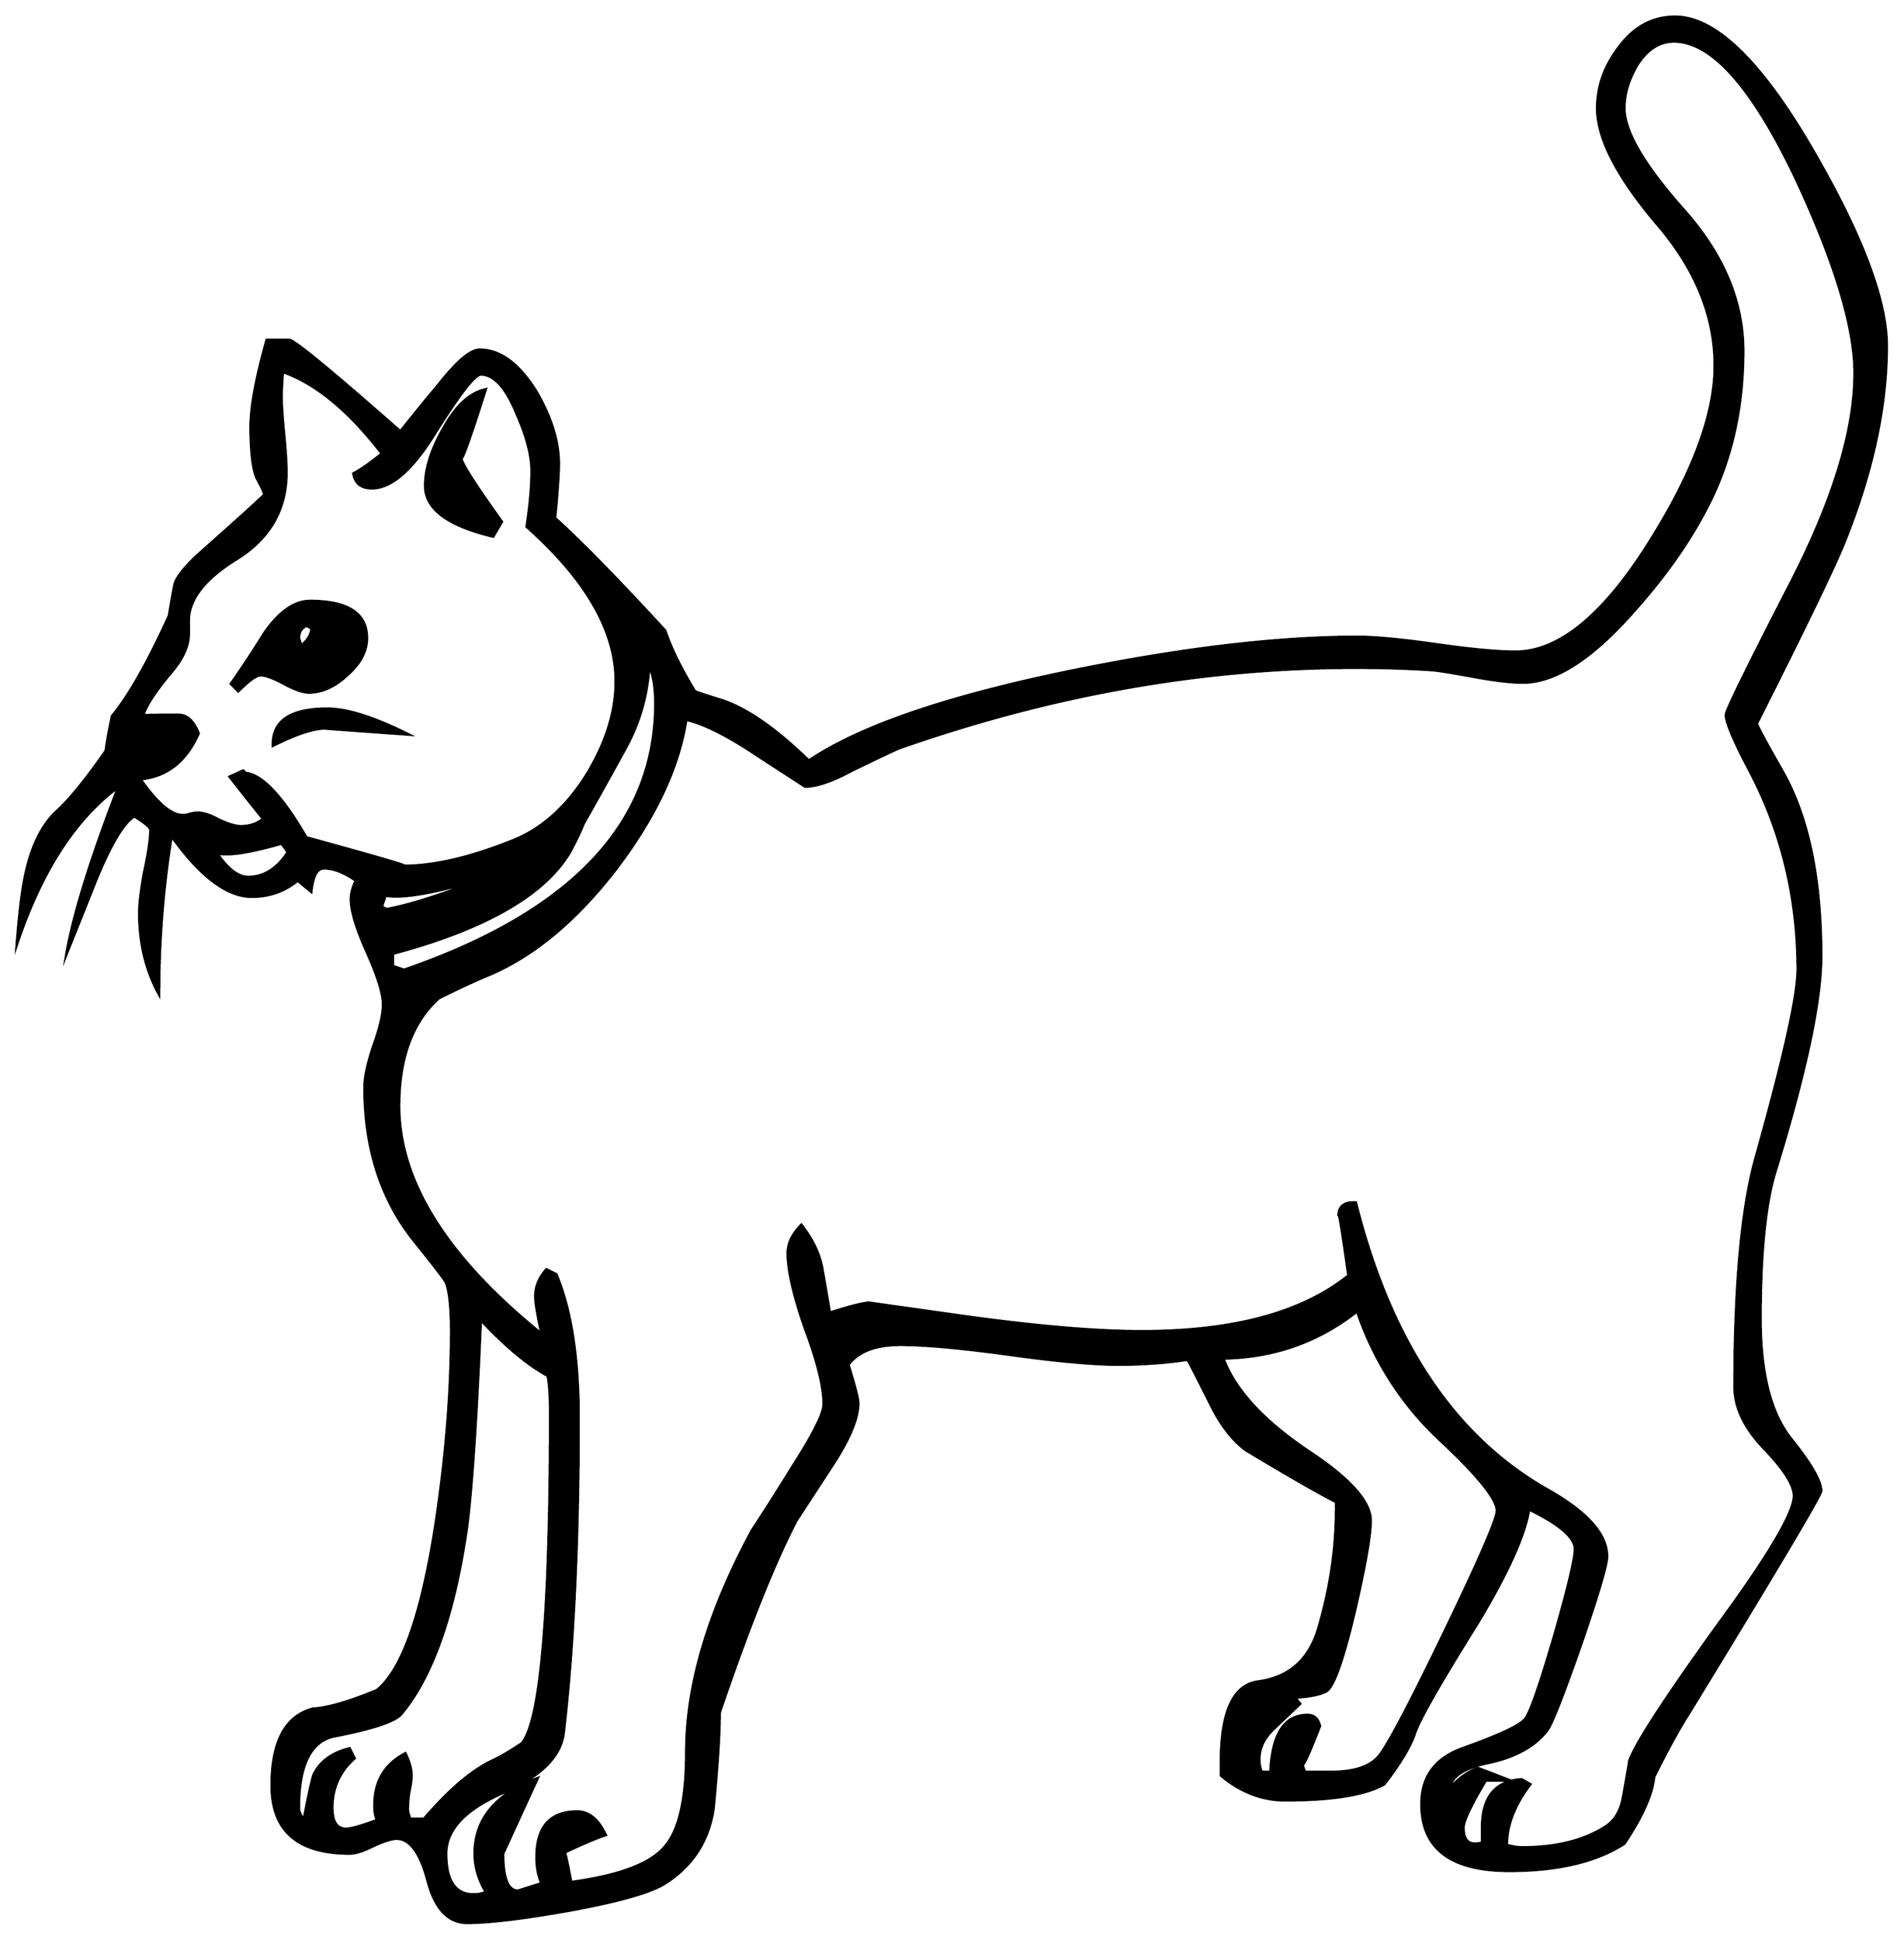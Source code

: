 


\begin{tikzpicture}[y=0.80pt, x=0.80pt, yscale=-1.0, xscale=1.0, inner sep=0pt, outer sep=0pt]
\begin{scope}[shift={(100.0,1819.0)},nonzero rule]
  \path[draw=.,fill=.,line width=1.600pt] (1593.0,-1199.0) ..
    controls (1593.0,-1150.333) and (1581.667,-1097.667) ..
    (1559.0,-1041.0) .. controls (1551.0,-1021.0) and
    (1527.333,-972.0) .. (1488.0,-894.0) .. controls
    (1488.667,-891.333) and (1495.667,-878.333) .. (1509.0,-855.0) ..
    controls (1529.667,-818.333) and (1540.0,-768.667) ..
    (1540.0,-706.0) .. controls (1540.0,-670.0) and
    (1527.667,-612.0) .. (1503.0,-532.0) .. controls
    (1495.0,-506.0) and (1491.0,-466.333) .. (1491.0,-413.0) ..
    controls (1491.0,-369.667) and (1499.0,-337.667) ..
    (1515.0,-317.0) .. controls (1531.667,-296.333) and
    (1540.0,-282.0) .. (1540.0,-274.0) .. controls
    (1540.0,-270.667) and (1504.333,-210.667) .. (1433.0,-94.0) ..
    controls (1425.667,-82.667) and (1416.333,-65.667) .. (1405.0,-43.0)
    .. controls (1403.667,-29.0) and (1395.667,-11.0) ..
    (1381.0,11.0) .. controls (1358.333,25.667) and (1327.333,33.0) ..
    (1288.0,33.0) .. controls (1240.667,33.0) and (1217.0,15.0) ..
    (1217.0,-21.0) .. controls (1217.0,-43.0) and (1228.0,-58.0)
    .. (1250.0,-66.0) .. controls (1280.0,-76.667) and
    (1297.0,-84.667) .. (1301.0,-90.0) .. controls (1305.0,-95.333)
    and (1312.667,-117.333) .. (1324.0,-156.0) .. controls
    (1335.333,-195.333) and (1341.0,-219.0) .. (1341.0,-227.0) ..
    controls (1341.0,-236.333) and (1328.667,-247.0) ..
    (1304.0,-259.0) .. controls (1300.667,-238.333) and
    (1287.0,-208.0) .. (1263.0,-168.0) .. controls
    (1233.0,-120.0) and (1216.0,-90.333) .. (1212.0,-79.0) ..
    controls (1208.667,-68.333) and (1200.333,-54.333) .. (1187.0,-37.0)
    .. controls (1171.667,-28.333) and (1145.0,-24.0) ..
    (1107.0,-24.0) .. controls (1088.333,-24.0) and (1071.0,-30.667)
    .. (1055.0,-44.0) -- (1055.0,-55.0) .. controls
    (1055.0,-95.667) and (1065.0,-117.333) .. (1085.0,-120.0) ..
    controls (1110.333,-123.333) and (1126.667,-138.0) ..
    (1134.0,-164.0) .. controls (1143.333,-196.0) and
    (1148.0,-227.667) .. (1148.0,-259.0) -- (1148.0,-265.0) ..
    controls (1131.333,-273.667) and (1107.0,-287.667) ..
    (1075.0,-307.0) .. controls (1065.0,-314.333) and
    (1056.0,-325.667) .. (1048.0,-341.0) .. controls
    (1035.333,-366.333) and (1028.667,-379.333) .. (1028.0,-380.0) ..
    controls (1010.667,-377.333) and (992.0,-376.0) ..
    (972.0,-376.0) .. controls (952.0,-376.0) and (922.667,-378.667)
    .. (884.0,-384.0) .. controls (845.333,-389.333) and
    (816.0,-392.0) .. (796.0,-392.0) .. controls (776.0,-392.0)
    and (762.0,-386.667) .. (754.0,-376.0) .. controls
    (759.333,-358.667) and (762.0,-348.333) .. (762.0,-345.0) ..
    controls (762.0,-333.0) and (755.333,-316.667) .. (742.0,-296.0)
    .. controls (732.0,-280.667) and (722.0,-265.333) ..
    (712.0,-250.0) .. controls (694.0,-215.333) and (673.333,-163.667)
    .. (650.0,-95.0) .. controls (650.0,-77.667) and (648.333,-51.667)
    .. (645.0,-17.0) .. controls (641.0,9.0) and (628.0,29.0) ..
    (606.0,43.0) .. controls (594.667,50.333) and (569.0,57.667) ..
    (529.0,65.0) .. controls (491.667,71.667) and (464.0,75.0) ..
    (446.0,75.0) .. controls (430.667,75.0) and (420.0,63.667) ..
    (414.0,41.0) .. controls (408.0,18.333) and (399.667,7.0) ..
    (389.0,7.0) .. controls (385.0,7.0) and (378.667,9.0) ..
    (370.0,13.0) .. controls (362.0,17.0) and (355.667,19.0) ..
    (351.0,19.0) .. controls (309.0,19.0) and (288.0,0.667) ..
    (288.0,-36.0) .. controls (288.0,-71.333) and (299.0,-92.0) ..
    (321.0,-98.0) .. controls (333.0,-98.667) and (350.333,-103.667)
    .. (373.0,-113.0) .. controls (393.667,-129.667) and
    (409.667,-175.667) .. (421.0,-251.0) .. controls (429.0,-305.0)
    and (433.0,-355.667) .. (433.0,-403.0) .. controls
    (433.0,-421.667) and (431.667,-434.667) .. (429.0,-442.0) ..
    controls (428.333,-444.0) and (419.667,-455.333) .. (403.0,-476.0)
    .. controls (376.333,-509.333) and (363.0,-550.667) ..
    (363.0,-600.0) .. controls (363.0,-608.0) and (365.333,-619.0)
    .. (370.0,-633.0) .. controls (375.333,-647.667) and
    (378.0,-659.0) .. (378.0,-667.0) .. controls (378.0,-675.667)
    and (373.667,-689.667) .. (365.0,-709.0) .. controls
    (356.333,-728.333) and (352.0,-742.667) .. (352.0,-752.0) ..
    controls (352.0,-756.667) and (353.333,-761.667) .. (356.0,-767.0)
    .. controls (346.667,-773.667) and (338.0,-777.0) ..
    (330.0,-777.0) .. controls (324.667,-777.0) and (321.333,-770.667)
    .. (320.0,-758.0) -- (309.0,-767.0) .. controls
    (298.333,-758.333) and (286.0,-754.0) .. (272.0,-754.0) ..
    controls (252.0,-754.0) and (230.333,-770.333) .. (207.0,-803.0)
    -- (207.0,-802.0) .. controls (200.333,-760.667) and
    (197.0,-718.333) .. (197.0,-675.0) .. controls (186.333,-694.333)
    and (181.0,-716.333) .. (181.0,-741.0) .. controls
    (181.0,-748.333) and (182.333,-759.333) .. (185.0,-774.0) ..
    controls (188.333,-789.333) and (190.0,-800.667) .. (190.0,-808.0)
    .. controls (190.0,-810.0) and (185.667,-813.667) ..
    (177.0,-819.0) .. controls (168.333,-813.667) and (158.0,-796.333)
    .. (146.0,-767.0) .. controls (138.0,-747.0) and
    (130.0,-727.0) .. (122.0,-707.0) .. controls (127.333,-738.333)
    and (141.0,-782.667) .. (163.0,-840.0) -- (162.0,-841.0) ..
    controls (128.0,-815.0) and (101.333,-773.0) .. (82.0,-715.0)
    .. controls (84.0,-741.0) and (86.333,-760.0) .. (89.0,-772.0)
    .. controls (93.667,-794.0) and (101.667,-810.667) ..
    (113.0,-822.0) .. controls (123.667,-831.333) and (137.333,-848.0)
    .. (154.0,-872.0) .. controls (154.667,-878.0) and
    (156.333,-887.333) .. (159.0,-900.0) .. controls (172.333,-916.0)
    and (187.667,-943.0) .. (205.0,-981.0) .. controls
    (207.667,-997.0) and (209.333,-1006.0) .. (210.0,-1008.0) ..
    controls (212.667,-1014.0) and (218.667,-1021.333) ..
    (228.0,-1030.0) .. controls (264.0,-1062.0) and
    (282.0,-1078.333) .. (282.0,-1079.0) .. controls
    (282.0,-1080.333) and (280.0,-1084.667) .. (276.0,-1092.0) ..
    controls (272.667,-1099.333) and (271.0,-1113.333) ..
    (271.0,-1134.0) .. controls (271.0,-1150.0) and
    (275.333,-1173.333) .. (284.0,-1204.0) -- (302.0,-1204.0) ..
    controls (306.0,-1204.0) and (336.0,-1179.333) ..
    (392.0,-1130.0) .. controls (402.0,-1142.667) and
    (412.333,-1155.333) .. (423.0,-1168.0) .. controls
    (437.667,-1186.667) and (448.667,-1196.0) .. (456.0,-1196.0) ..
    controls (472.667,-1196.0) and (488.0,-1184.667) ..
    (502.0,-1162.0) .. controls (514.0,-1141.333) and
    (520.0,-1122.0) .. (520.0,-1104.0) .. controls
    (520.0,-1095.333) and (519.0,-1080.667) .. (517.0,-1060.0) ..
    controls (538.333,-1040.667) and (568.0,-1010.333) ..
    (606.0,-969.0) .. controls (610.667,-955.0) and (618.667,-938.667)
    .. (630.0,-920.0) .. controls (631.333,-919.333) and
    (637.333,-917.333) .. (648.0,-914.0) .. controls (669.333,-908.0)
    and (694.0,-891.333) .. (722.0,-864.0) .. controls
    (763.333,-892.0) and (834.667,-916.333) .. (936.0,-937.0) ..
    controls (1024.667,-955.0) and (1101.0,-964.0) ..
    (1165.0,-964.0) .. controls (1179.667,-964.0) and
    (1201.0,-962.0) .. (1229.0,-958.0) .. controls
    (1257.0,-954.0) and (1278.333,-952.0) .. (1293.0,-952.0) ..
    controls (1328.333,-952.0) and (1364.667,-982.0) ..
    (1402.0,-1042.0) .. controls (1436.667,-1097.333) and
    (1454.0,-1144.333) .. (1454.0,-1183.0) .. controls
    (1454.0,-1223.667) and (1438.0,-1262.333) .. (1406.0,-1299.0) ..
    controls (1374.667,-1336.333) and (1359.0,-1367.0) ..
    (1359.0,-1391.0) .. controls (1359.0,-1409.0) and
    (1365.0,-1425.667) .. (1377.0,-1441.0) .. controls
    (1389.0,-1457.0) and (1404.0,-1465.0) .. (1422.0,-1465.0) ..
    controls (1454.667,-1465.0) and (1492.0,-1428.667) ..
    (1534.0,-1356.0) .. controls (1573.333,-1288.0) and
    (1593.0,-1235.667) .. (1593.0,-1199.0) --
    cycle(1567.0,-1177.0) .. controls (1567.0,-1213.667) and
    (1551.333,-1265.667) .. (1520.0,-1333.0) .. controls
    (1484.667,-1407.667) and (1451.667,-1445.0) .. (1421.0,-1445.0) ..
    controls (1409.667,-1445.0) and (1400.0,-1439.0) ..
    (1392.0,-1427.0) .. controls (1384.667,-1415.0) and
    (1381.0,-1403.0) .. (1381.0,-1391.0) .. controls
    (1381.0,-1372.333) and (1397.0,-1345.0) .. (1429.0,-1309.0) ..
    controls (1461.0,-1273.0) and (1477.0,-1235.0) ..
    (1477.0,-1195.0) .. controls (1477.0,-1152.333) and
    (1469.0,-1113.667) .. (1453.0,-1079.0) .. controls
    (1438.333,-1047.667) and (1417.0,-1016.333) .. (1389.0,-985.0) ..
    controls (1355.0,-946.333) and (1325.0,-927.0) ..
    (1299.0,-927.0) .. controls (1290.333,-927.0) and
    (1278.333,-928.333) .. (1263.0,-931.0) .. controls
    (1245.0,-934.333) and (1233.0,-936.333) .. (1227.0,-937.0) ..
    controls (1208.333,-938.333) and (1187.0,-939.0) ..
    (1163.0,-939.0) .. controls (1041.0,-939.0) and
    (918.333,-917.333) .. (795.0,-874.0) .. controls (791.667,-872.667)
    and (779.0,-866.667) .. (757.0,-856.0) .. controls
    (741.0,-847.333) and (728.333,-843.0) .. (719.0,-843.0) ..
    controls (719.0,-843.0) and (706.667,-851.0) .. (682.0,-867.0)
    .. controls (657.333,-883.667) and (637.667,-893.667) ..
    (623.0,-897.0) .. controls (617.0,-858.333) and (598.0,-818.0)
    .. (566.0,-776.0) .. controls (534.0,-734.667) and
    (500.0,-706.333) .. (464.0,-691.0) .. controls (452.667,-686.333)
    and (439.0,-680.0) .. (423.0,-672.0) .. controls
    (401.667,-652.667) and (391.0,-623.667) .. (391.0,-585.0) ..
    controls (391.0,-524.333) and (429.333,-463.0) .. (506.0,-401.0)
    .. controls (502.667,-416.333) and (501.0,-426.333) ..
    (501.0,-431.0) .. controls (501.0,-439.0) and (504.0,-446.333)
    .. (510.0,-453.0) -- (518.0,-449.0) .. controls
    (530.0,-420.333) and (536.0,-381.667) .. (536.0,-333.0) ..
    controls (536.0,-232.333) and (532.0,-147.667) .. (524.0,-79.0)
    .. controls (522.0,-59.667) and (505.667,-43.333) .. (475.0,-30.0)
    .. controls (444.333,-16.667) and (429.0,-0.333) .. (429.0,19.0)
    .. controls (429.0,41.0) and (436.333,52.0) .. (451.0,52.0) ..
    controls (455.0,52.0) and (458.333,51.333) .. (461.0,50.0) ..
    controls (455.0,40.0) and (452.0,29.667) .. (452.0,19.0) ..
    controls (452.0,-9.0) and (469.0,-29.333) .. (503.0,-42.0) ..
    controls (484.333,-1.333) and (475.0,19.0) .. (475.0,19.0) ..
    controls (475.0,39.0) and (479.0,49.0) .. (487.0,49.0) ..
    controls (487.0,49.0) and (493.333,47.0) .. (506.0,43.0) ..
    controls (503.333,37.0) and (502.0,30.0) .. (502.0,22.0) ..
    controls (502.0,-2.667) and (513.0,-15.0) .. (535.0,-15.0) ..
    controls (544.333,-15.0) and (552.0,-8.667) .. (558.0,4.0) ..
    controls (550.0,6.667) and (539.0,11.333) .. (525.0,18.0) ..
    controls (526.333,23.333) and (528.0,31.333) .. (530.0,42.0) ..
    controls (569.333,36.667) and (594.667,27.0) .. (606.0,13.0) ..
    controls (617.333,-0.333) and (623.0,-25.667) .. (623.0,-63.0) ..
    controls (623.0,-117.0) and (640.667,-176.667) .. (676.0,-242.0)
    .. controls (687.333,-259.333) and (698.333,-276.667) ..
    (709.0,-294.0) .. controls (725.667,-320.0) and (734.0,-336.667)
    .. (734.0,-344.0) .. controls (734.0,-358.0) and
    (729.0,-378.333) .. (719.0,-405.0) .. controls (709.667,-431.667)
    and (705.0,-452.0) .. (705.0,-466.0) .. controls
    (705.0,-474.0) and (708.667,-481.667) .. (716.0,-489.0) ..
    controls (725.333,-477.0) and (731.0,-465.0) .. (733.0,-453.0)
    .. controls (735.0,-441.667) and (737.0,-430.0) ..
    (739.0,-418.0) .. controls (755.667,-423.333) and (766.333,-426.0)
    .. (771.0,-426.0) .. controls (771.0,-426.0) and
    (794.667,-422.667) .. (842.0,-416.0) .. controls (903.333,-407.333)
    and (953.0,-403.0) .. (991.0,-403.0) .. controls
    (1065.0,-403.0) and (1120.667,-418.0) .. (1158.0,-448.0) ..
    controls (1152.667,-486.0) and (1150.0,-502.0) ..
    (1150.0,-496.0) .. controls (1150.0,-504.0) and
    (1154.667,-507.667) .. (1164.0,-507.0) .. controls
    (1192.0,-395.0) and (1243.667,-317.667) .. (1319.0,-275.0) ..
    controls (1351.0,-257.0) and (1367.0,-239.0) ..
    (1367.0,-221.0) .. controls (1367.0,-214.333) and
    (1360.0,-190.667) .. (1346.0,-150.0) .. controls
    (1332.0,-110.0) and (1323.0,-87.0) .. (1319.0,-81.0) ..
    controls (1309.0,-67.667) and (1292.667,-58.667) .. (1270.0,-54.0)
    .. controls (1251.333,-50.0) and (1241.333,-43.333) ..
    (1240.0,-34.0) .. controls (1248.0,-42.667) and (1255.667,-48.0)
    .. (1263.0,-50.0) -- (1289.0,-40.0) -- (1269.0,-40.0) ..
    controls (1257.0,-20.0) and (1251.0,-7.333) .. (1251.0,-2.0)
    .. controls (1251.0,6.667) and (1254.0,11.0) .. (1260.0,11.0)
    .. controls (1262.667,11.0) and (1264.667,10.667) .. (1266.0,10.0)
    -- (1266.0,-2.0) .. controls (1266.0,-26.667) and
    (1276.667,-39.667) .. (1298.0,-41.0) -- (1305.0,-37.0) ..
    controls (1292.333,-20.333) and (1286.0,-4.0) .. (1286.0,12.0)
    .. controls (1290.667,13.333) and (1294.667,14.0) .. (1298.0,14.0)
    .. controls (1326.0,14.0) and (1348.667,8.333) .. (1366.0,-3.0)
    .. controls (1373.333,-7.667) and (1378.0,-15.667) ..
    (1380.0,-27.0) .. controls (1383.333,-45.667) and (1385.0,-55.333)
    .. (1385.0,-56.0) .. controls (1390.333,-70.667) and
    (1414.667,-108.0) .. (1458.0,-168.0) .. controls
    (1498.0,-222.667) and (1518.0,-256.667) .. (1518.0,-270.0) ..
    controls (1518.0,-278.667) and (1510.0,-291.333) ..
    (1494.0,-308.0) .. controls (1478.0,-324.667) and
    (1470.0,-341.333) .. (1470.0,-358.0) .. controls
    (1470.0,-440.667) and (1475.667,-502.333) .. (1487.0,-543.0) ..
    controls (1509.667,-623.667) and (1521.0,-674.333) ..
    (1521.0,-695.0) .. controls (1521.0,-753.0) and
    (1508.0,-806.667) .. (1482.0,-856.0) .. controls
    (1469.333,-880.0) and (1463.0,-895.0) .. (1463.0,-901.0) ..
    controls (1463.0,-904.333) and (1480.333,-939.667) ..
    (1515.0,-1007.0) .. controls (1549.667,-1074.333) and
    (1567.0,-1131.0) .. (1567.0,-1177.0) -- cycle(1278.0,-258.0)
    .. controls (1278.0,-267.333) and (1262.667,-286.333) ..
    (1232.0,-315.0) .. controls (1201.333,-343.667) and
    (1179.0,-378.333) .. (1165.0,-419.0) .. controls
    (1133.667,-394.333) and (1097.667,-381.667) .. (1057.0,-381.0) ..
    controls (1066.333,-355.667) and (1089.333,-330.667) ..
    (1126.0,-306.0) .. controls (1159.333,-284.0) and
    (1176.0,-265.333) .. (1176.0,-250.0) .. controls
    (1176.0,-238.0) and (1171.667,-213.333) .. (1163.0,-176.0) ..
    controls (1153.667,-136.667) and (1146.0,-115.333) ..
    (1140.0,-112.0) .. controls (1134.667,-109.333) and
    (1126.333,-107.667) .. (1115.0,-107.0) -- (1119.0,-102.0) ..
    controls (1119.0,-102.0) and (1112.0,-95.333) ..
    (1098.0,-82.0) .. controls (1090.0,-74.667) and (1086.0,-66.333)
    .. (1086.0,-57.0) .. controls (1086.0,-53.0) and
    (1086.667,-49.667) .. (1088.0,-47.0) -- (1095.0,-47.0) ..
    controls (1096.333,-77.667) and (1106.333,-93.0) .. (1125.0,-93.0)
    .. controls (1130.333,-93.0) and (1133.667,-90.0) ..
    (1135.0,-84.0) .. controls (1125.667,-60.0) and (1121.0,-50.0)
    .. (1121.0,-54.0) .. controls (1121.0,-52.0) and
    (1121.667,-49.667) .. (1123.0,-47.0) -- (1144.0,-47.0) ..
    controls (1161.333,-47.0) and (1173.667,-50.667) .. (1181.0,-58.0)
    .. controls (1187.0,-63.333) and (1204.667,-96.333) ..
    (1234.0,-157.0) .. controls (1263.333,-217.667) and
    (1278.0,-251.333) .. (1278.0,-258.0) -- cycle(566.0,-928.0) ..
    controls (566.0,-968.667) and (542.0,-1010.333) ..
    (494.0,-1053.0) .. controls (496.667,-1070.333) and
    (498.0,-1085.333) .. (498.0,-1098.0) .. controls
    (498.0,-1110.667) and (494.0,-1126.0) .. (486.0,-1144.0) ..
    controls (477.333,-1165.333) and (467.667,-1176.0) ..
    (457.0,-1176.0) .. controls (452.333,-1176.0) and
    (440.333,-1160.667) .. (421.0,-1130.0) .. controls
    (402.333,-1099.333) and (385.0,-1084.0) .. (369.0,-1084.0) ..
    controls (360.333,-1084.0) and (355.333,-1088.0) ..
    (354.0,-1096.0) .. controls (359.333,-1098.667) and
    (367.0,-1104.0) .. (377.0,-1112.0) .. controls
    (350.333,-1146.667) and (323.667,-1168.667) .. (297.0,-1178.0) ..
    controls (296.333,-1167.333) and (296.0,-1161.0) ..
    (296.0,-1159.0) .. controls (296.0,-1152.333) and
    (296.667,-1142.0) .. (298.0,-1128.0) .. controls
    (299.333,-1114.0) and (300.0,-1103.667) .. (300.0,-1097.0) ..
    controls (300.0,-1067.0) and (286.667,-1043.667) ..
    (260.0,-1027.0) .. controls (234.0,-1011.0) and
    (221.0,-994.333) .. (221.0,-977.0) -- (221.0,-966.0) ..
    controls (221.0,-956.0) and (215.667,-945.0) .. (205.0,-933.0)
    .. controls (193.0,-918.333) and (186.0,-907.333) ..
    (184.0,-900.0) .. controls (178.0,-900.667) and (187.667,-901.0)
    .. (213.0,-901.0) .. controls (219.667,-901.0) and
    (225.0,-896.0) .. (229.0,-886.0) .. controls (219.0,-863.333)
    and (203.333,-851.0) .. (182.0,-849.0) .. controls
    (196.0,-829.0) and (207.667,-819.333) .. (217.0,-820.0) ..
    controls (218.333,-820.0) and (220.0,-820.333) .. (222.0,-821.0)
    .. controls (224.667,-821.667) and (226.667,-822.0) ..
    (228.0,-822.0) .. controls (232.667,-822.0) and (238.667,-820.0)
    .. (246.0,-816.0) .. controls (253.333,-812.667) and
    (259.0,-811.0) .. (263.0,-811.0) .. controls (270.333,-811.0)
    and (276.333,-813.0) .. (281.0,-817.0) .. controls
    (275.0,-824.333) and (266.0,-835.667) .. (254.0,-851.0) --
    (265.0,-856.0) -- (267.0,-854.0) .. controls (280.333,-852.667)
    and (296.667,-835.333) .. (316.0,-802.0) .. controls
    (372.0,-786.667) and (398.333,-779.0) .. (395.0,-779.0) ..
    controls (419.667,-779.0) and (449.333,-786.0) .. (484.0,-800.0)
    .. controls (506.667,-809.333) and (526.0,-826.667) ..
    (542.0,-852.0) .. controls (558.0,-878.0) and (566.0,-903.333)
    .. (566.0,-928.0) -- cycle(598.0,-910.0) .. controls
    (598.0,-923.333) and (596.333,-933.333) .. (593.0,-940.0) ..
    controls (591.667,-916.667) and (585.333,-894.667) .. (574.0,-874.0)
    .. controls (562.667,-853.333) and (551.333,-833.0) ..
    (540.0,-813.0) .. controls (538.0,-807.667) and (534.333,-800.0)
    .. (529.0,-790.0) .. controls (508.333,-755.333) and
    (460.667,-728.0) .. (386.0,-708.0) -- (386.0,-698.0) --
    (395.0,-695.0) .. controls (530.333,-741.667) and (598.0,-813.333)
    .. (598.0,-910.0) -- cycle(1103.0,-106.0) .. controls
    (1097.0,-105.333) and (1089.667,-101.667) .. (1081.0,-95.0) ..
    controls (1087.0,-100.333) and (1094.333,-104.0) ..
    (1103.0,-106.0) -- cycle(457.0,-768.0) .. controls
    (418.333,-756.667) and (392.667,-752.333) .. (380.0,-755.0) --
    (377.0,-746.0) -- (381.0,-744.0) .. controls (399.0,-747.333)
    and (424.333,-755.333) .. (457.0,-768.0) -- cycle(301.0,-790.0)
    -- (296.0,-797.0) .. controls (270.667,-789.667) and
    (253.333,-787.0) .. (244.0,-789.0) .. controls (252.667,-776.333)
    and (261.0,-770.0) .. (269.0,-770.0) .. controls
    (281.667,-770.0) and (292.333,-776.667) .. (301.0,-790.0) --
    cycle(513.0,-336.0) .. controls (513.0,-350.667) and
    (512.333,-361.0) .. (511.0,-367.0) .. controls (495.0,-375.667)
    and (477.0,-390.667) .. (457.0,-412.0) .. controls
    (453.667,-333.333) and (450.0,-278.0) .. (446.0,-246.0) ..
    controls (436.0,-175.333) and (418.333,-124.667) .. (393.0,-94.0)
    .. controls (388.333,-88.0) and (370.667,-82.0) .. (340.0,-76.0)
    .. controls (320.0,-72.667) and (310.0,-53.333) .. (310.0,-18.0)
    .. controls (310.0,-14.667) and (311.333,-11.667) .. (314.0,-9.0)
    .. controls (318.0,-29.667) and (320.667,-41.667) .. (322.0,-45.0)
    .. controls (327.333,-55.667) and (337.0,-62.667) .. (351.0,-66.0)
    -- (355.0,-58.0) .. controls (343.0,-47.333) and (337.0,-34.0)
    .. (337.0,-18.0) .. controls (337.0,-6.667) and (340.667,-1.0)
    .. (348.0,-1.0) .. controls (352.0,-1.0) and (360.333,-3.333) ..
    (373.0,-8.0) .. controls (371.667,-11.333) and (371.0,-15.333) ..
    (371.0,-20.0) .. controls (371.0,-39.333) and (379.333,-53.333) ..
    (396.0,-62.0) .. controls (399.333,-55.333) and (401.0,-49.333) ..
    (401.0,-44.0) .. controls (401.0,-40.667) and (400.333,-36.0) ..
    (399.0,-30.0) .. controls (398.333,-24.667) and (398.0,-20.333) ..
    (398.0,-17.0) .. controls (398.0,-15.0) and (398.667,-12.333) ..
    (400.0,-9.0) -- (411.0,-9.0) .. controls (431.0,-32.333) and
    (449.333,-48.0) .. (466.0,-56.0) .. controls (472.0,-58.667) and
    (480.0,-63.333) .. (490.0,-70.0) .. controls (505.333,-87.333) and
    (513.0,-176.0) .. (513.0,-336.0) -- cycle(474.0,-1057.0) --
    (467.0,-1045.0) .. controls (430.333,-1053.667) and
    (412.0,-1067.333) .. (412.0,-1086.0) .. controls
    (412.0,-1100.0) and (417.0,-1115.667) .. (427.0,-1133.0) ..
    controls (437.0,-1151.0) and (448.333,-1161.333) ..
    (461.0,-1164.0) .. controls (447.667,-1122.0) and
    (441.0,-1103.667) .. (441.0,-1109.0) .. controls
    (441.0,-1105.0) and (452.0,-1087.667) .. (474.0,-1057.0) --
    cycle(365.0,-963.0) .. controls (365.0,-952.333) and
    (359.667,-942.333) .. (349.0,-933.0) .. controls (339.0,-923.667)
    and (328.667,-919.0) .. (318.0,-919.0) .. controls
    (313.333,-919.0) and (306.667,-921.333) .. (298.0,-926.0) ..
    controls (289.333,-930.667) and (283.0,-933.0) .. (279.0,-933.0)
    .. controls (275.667,-933.0) and (269.667,-928.667) ..
    (261.0,-920.0) -- (255.0,-926.0) .. controls (264.333,-939.333)
    and (273.333,-953.0) .. (282.0,-967.0) .. controls
    (294.0,-984.333) and (306.333,-993.0) .. (319.0,-993.0) ..
    controls (349.667,-993.0) and (365.0,-983.0) .. (365.0,-963.0)
    -- cycle(399.0,-885.0) .. controls (352.333,-888.333) and
    (329.667,-890.0) .. (331.0,-890.0) .. controls (321.667,-890.0)
    and (307.667,-885.333) .. (289.0,-876.0) .. controls
    (288.333,-896.0) and (303.0,-906.0) .. (333.0,-906.0) ..
    controls (349.0,-906.0) and (371.0,-899.0) .. (399.0,-885.0)
    -- cycle(320.0,-969.0) -- (320.0,-971.0) -- (316.0,-973.0)
    .. controls (312.0,-971.0) and (310.0,-967.667) ..
    (310.0,-963.0) .. controls (310.0,-963.0) and (310.667,-961.0)
    .. (312.0,-957.0) .. controls (316.667,-961.0) and
    (319.333,-965.0) .. (320.0,-969.0) -- cycle;
\end{scope}

\end{tikzpicture}

